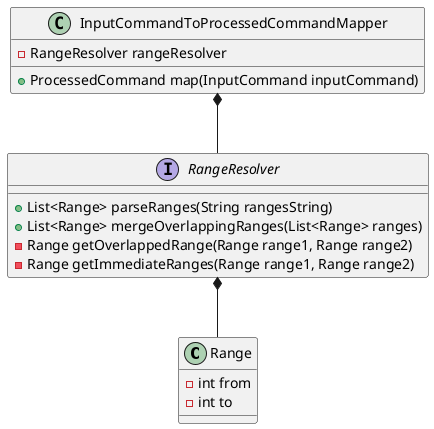 @startuml
'https://plantuml.com/class-diagram

class Range {
    - int from
    - int to
}

interface RangeResolver {
	+ List<Range> parseRanges(String rangesString)
	+ List<Range> mergeOverlappingRanges(List<Range> ranges)
	- Range getOverlappedRange(Range range1, Range range2)
	- Range getImmediateRanges(Range range1, Range range2)
}

class InputCommandToProcessedCommandMapper {
    - RangeResolver rangeResolver
    + ProcessedCommand map(InputCommand inputCommand)
}

RangeResolver *-- Range
InputCommandToProcessedCommandMapper *-- RangeResolver
@enduml